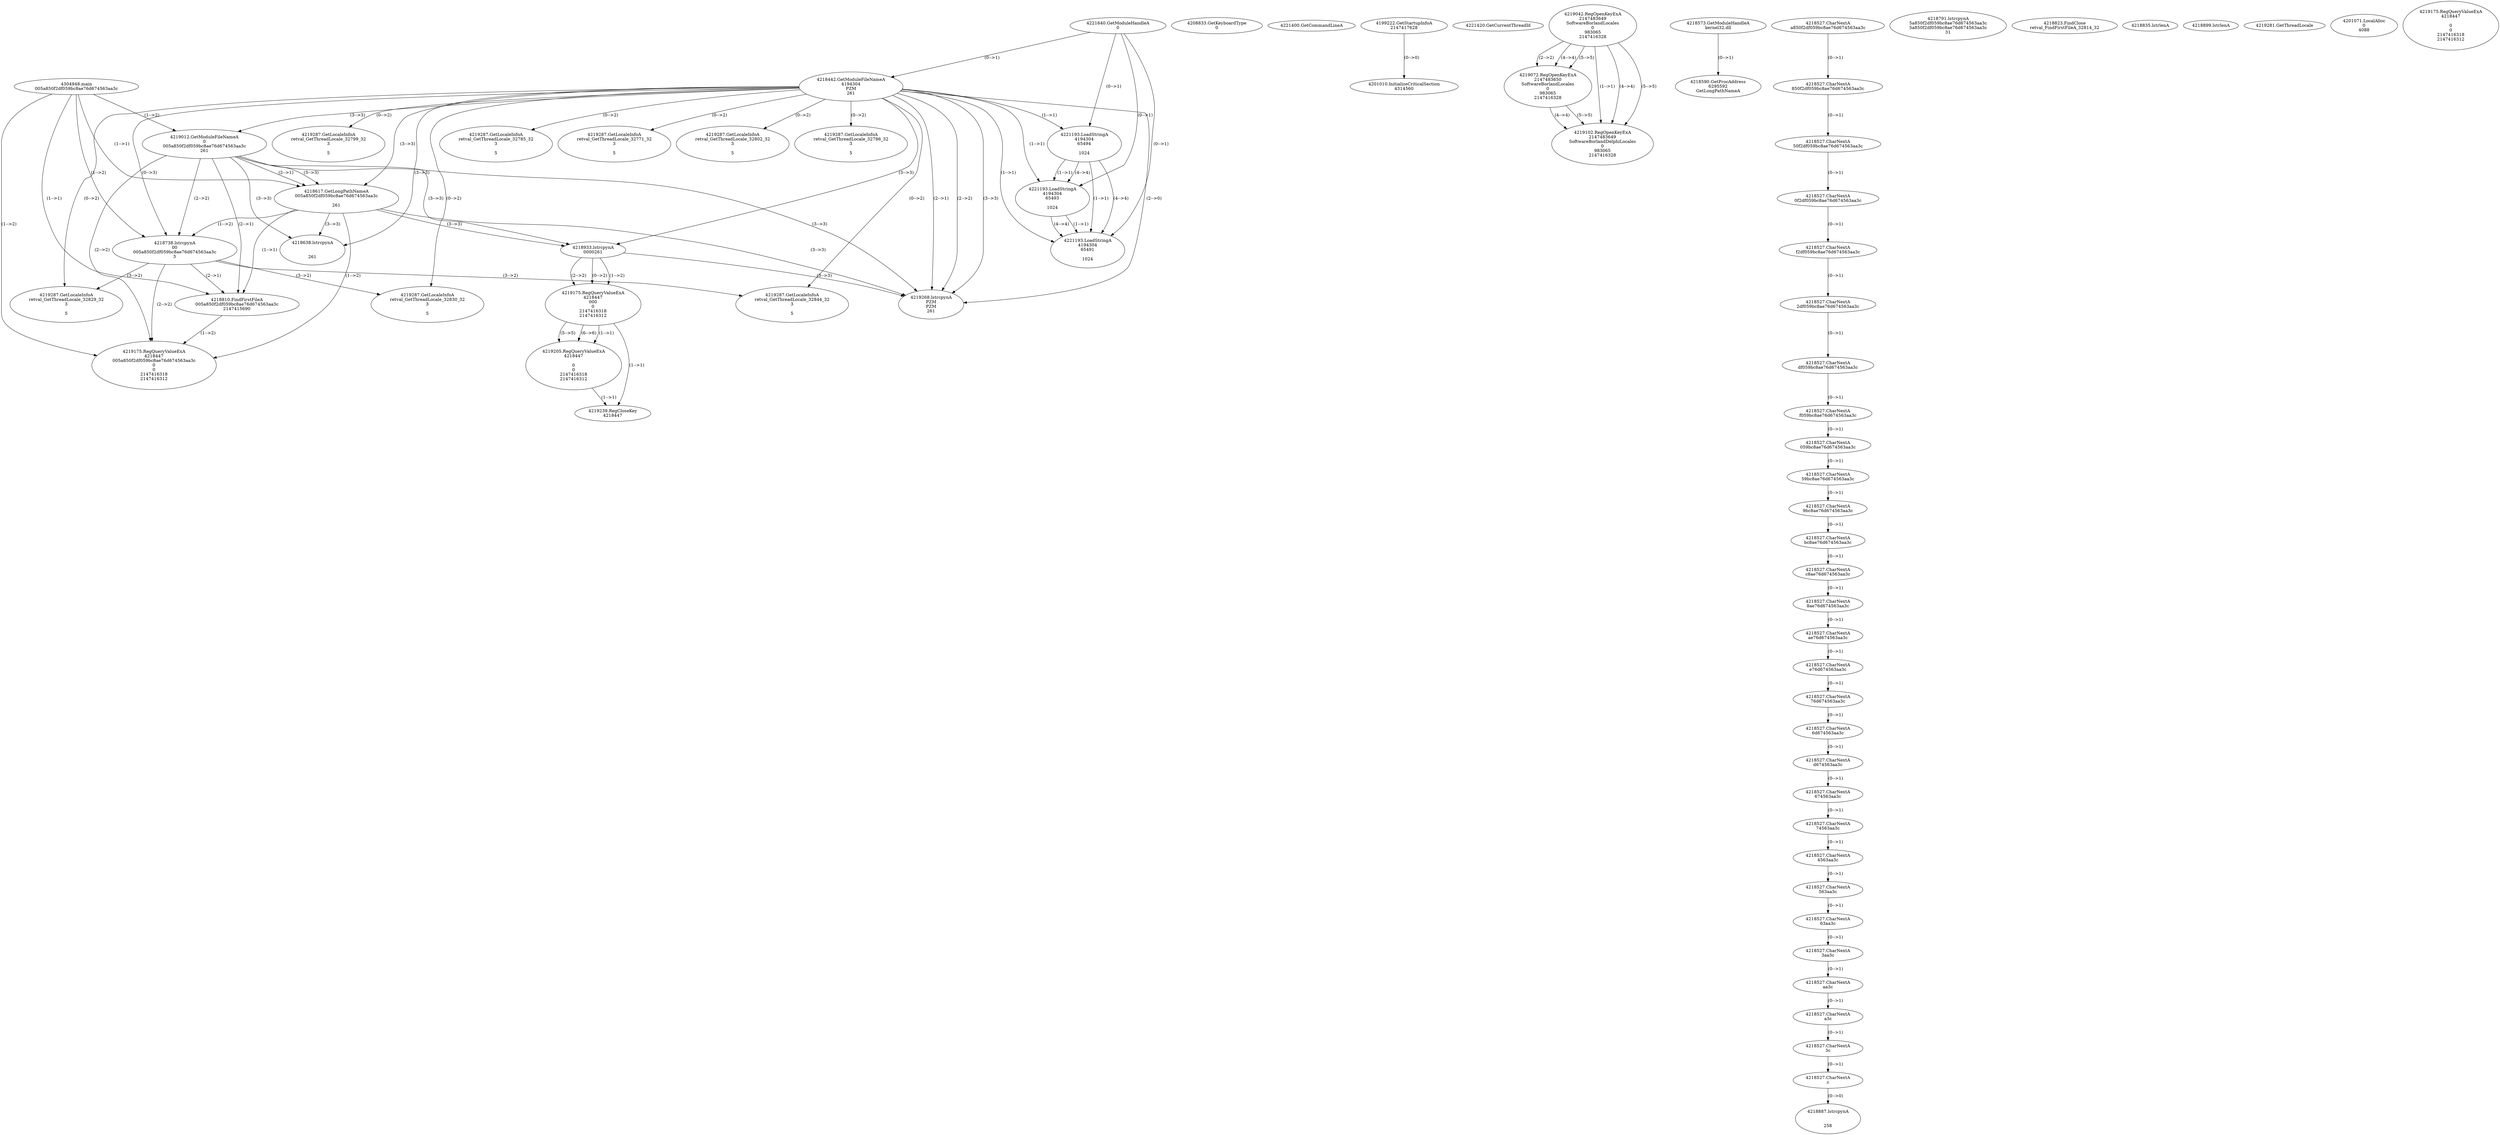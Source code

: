 // Global SCDG with merge call
digraph {
	0 [label="4304948.main
005a850f2df059bc8ae76d674563aa3c"]
	1 [label="4221640.GetModuleHandleA
0"]
	2 [label="4208833.GetKeyboardType
0"]
	3 [label="4221400.GetCommandLineA
"]
	4 [label="4199222.GetStartupInfoA
2147417628"]
	5 [label="4221420.GetCurrentThreadId
"]
	6 [label="4218442.GetModuleFileNameA
4194304
PZM
261"]
	1 -> 6 [label="(0-->1)"]
	7 [label="4219012.GetModuleFileNameA
0
005a850f2df059bc8ae76d674563aa3c
261"]
	0 -> 7 [label="(1-->2)"]
	6 -> 7 [label="(3-->3)"]
	8 [label="4219042.RegOpenKeyExA
2147483649
Software\Borland\Locales
0
983065
2147416328"]
	9 [label="4219072.RegOpenKeyExA
2147483650
Software\Borland\Locales
0
983065
2147416328"]
	8 -> 9 [label="(2-->2)"]
	8 -> 9 [label="(4-->4)"]
	8 -> 9 [label="(5-->5)"]
	10 [label="4219102.RegOpenKeyExA
2147483649
Software\Borland\Delphi\Locales
0
983065
2147416328"]
	8 -> 10 [label="(1-->1)"]
	8 -> 10 [label="(4-->4)"]
	9 -> 10 [label="(4-->4)"]
	8 -> 10 [label="(5-->5)"]
	9 -> 10 [label="(5-->5)"]
	11 [label="4218573.GetModuleHandleA
kernel32.dll"]
	12 [label="4218590.GetProcAddress
6295592
GetLongPathNameA"]
	11 -> 12 [label="(0-->1)"]
	13 [label="4218617.GetLongPathNameA
005a850f2df059bc8ae76d674563aa3c

261"]
	0 -> 13 [label="(1-->1)"]
	7 -> 13 [label="(2-->1)"]
	6 -> 13 [label="(3-->3)"]
	7 -> 13 [label="(3-->3)"]
	14 [label="4218738.lstrcpynA
00
005a850f2df059bc8ae76d674563aa3c
3"]
	0 -> 14 [label="(1-->2)"]
	7 -> 14 [label="(2-->2)"]
	13 -> 14 [label="(1-->2)"]
	6 -> 14 [label="(0-->3)"]
	15 [label="4218527.CharNextA
a850f2df059bc8ae76d674563aa3c"]
	16 [label="4218527.CharNextA
850f2df059bc8ae76d674563aa3c"]
	15 -> 16 [label="(0-->1)"]
	17 [label="4218527.CharNextA
50f2df059bc8ae76d674563aa3c"]
	16 -> 17 [label="(0-->1)"]
	18 [label="4218527.CharNextA
0f2df059bc8ae76d674563aa3c"]
	17 -> 18 [label="(0-->1)"]
	19 [label="4218527.CharNextA
f2df059bc8ae76d674563aa3c"]
	18 -> 19 [label="(0-->1)"]
	20 [label="4218527.CharNextA
2df059bc8ae76d674563aa3c"]
	19 -> 20 [label="(0-->1)"]
	21 [label="4218527.CharNextA
df059bc8ae76d674563aa3c"]
	20 -> 21 [label="(0-->1)"]
	22 [label="4218527.CharNextA
f059bc8ae76d674563aa3c"]
	21 -> 22 [label="(0-->1)"]
	23 [label="4218527.CharNextA
059bc8ae76d674563aa3c"]
	22 -> 23 [label="(0-->1)"]
	24 [label="4218527.CharNextA
59bc8ae76d674563aa3c"]
	23 -> 24 [label="(0-->1)"]
	25 [label="4218527.CharNextA
9bc8ae76d674563aa3c"]
	24 -> 25 [label="(0-->1)"]
	26 [label="4218527.CharNextA
bc8ae76d674563aa3c"]
	25 -> 26 [label="(0-->1)"]
	27 [label="4218527.CharNextA
c8ae76d674563aa3c"]
	26 -> 27 [label="(0-->1)"]
	28 [label="4218527.CharNextA
8ae76d674563aa3c"]
	27 -> 28 [label="(0-->1)"]
	29 [label="4218527.CharNextA
ae76d674563aa3c"]
	28 -> 29 [label="(0-->1)"]
	30 [label="4218527.CharNextA
e76d674563aa3c"]
	29 -> 30 [label="(0-->1)"]
	31 [label="4218527.CharNextA
76d674563aa3c"]
	30 -> 31 [label="(0-->1)"]
	32 [label="4218527.CharNextA
6d674563aa3c"]
	31 -> 32 [label="(0-->1)"]
	33 [label="4218527.CharNextA
d674563aa3c"]
	32 -> 33 [label="(0-->1)"]
	34 [label="4218527.CharNextA
674563aa3c"]
	33 -> 34 [label="(0-->1)"]
	35 [label="4218527.CharNextA
74563aa3c"]
	34 -> 35 [label="(0-->1)"]
	36 [label="4218527.CharNextA
4563aa3c"]
	35 -> 36 [label="(0-->1)"]
	37 [label="4218527.CharNextA
563aa3c"]
	36 -> 37 [label="(0-->1)"]
	38 [label="4218527.CharNextA
63aa3c"]
	37 -> 38 [label="(0-->1)"]
	39 [label="4218527.CharNextA
3aa3c"]
	38 -> 39 [label="(0-->1)"]
	40 [label="4218527.CharNextA
aa3c"]
	39 -> 40 [label="(0-->1)"]
	41 [label="4218527.CharNextA
a3c"]
	40 -> 41 [label="(0-->1)"]
	42 [label="4218527.CharNextA
3c"]
	41 -> 42 [label="(0-->1)"]
	43 [label="4218527.CharNextA
c"]
	42 -> 43 [label="(0-->1)"]
	44 [label="4218791.lstrcpynA
5a850f2df059bc8ae76d674563aa3c
5a850f2df059bc8ae76d674563aa3c
31"]
	45 [label="4218810.FindFirstFileA
005a850f2df059bc8ae76d674563aa3c
2147415690"]
	0 -> 45 [label="(1-->1)"]
	7 -> 45 [label="(2-->1)"]
	13 -> 45 [label="(1-->1)"]
	14 -> 45 [label="(2-->1)"]
	46 [label="4218823.FindClose
retval_FindFirstFileA_32814_32"]
	47 [label="4218835.lstrlenA
"]
	48 [label="4218887.lstrcpynA


258"]
	43 -> 48 [label="(0-->0)"]
	49 [label="4218899.lstrlenA
"]
	50 [label="4218933.lstrcpynA
00\
00\
261"]
	6 -> 50 [label="(3-->3)"]
	7 -> 50 [label="(3-->3)"]
	13 -> 50 [label="(3-->3)"]
	51 [label="4219175.RegQueryValueExA
4218447
00\
0
0
2147416318
2147416312"]
	50 -> 51 [label="(1-->2)"]
	50 -> 51 [label="(2-->2)"]
	50 -> 51 [label="(0-->2)"]
	52 [label="4219205.RegQueryValueExA
4218447

0
0
2147416318
2147416312"]
	51 -> 52 [label="(1-->1)"]
	51 -> 52 [label="(5-->5)"]
	51 -> 52 [label="(6-->6)"]
	53 [label="4219239.RegCloseKey
4218447"]
	51 -> 53 [label="(1-->1)"]
	52 -> 53 [label="(1-->1)"]
	54 [label="4219268.lstrcpynA
PZM
PZM
261"]
	6 -> 54 [label="(2-->1)"]
	6 -> 54 [label="(2-->2)"]
	6 -> 54 [label="(3-->3)"]
	7 -> 54 [label="(3-->3)"]
	13 -> 54 [label="(3-->3)"]
	50 -> 54 [label="(3-->3)"]
	6 -> 54 [label="(2-->0)"]
	55 [label="4219281.GetThreadLocale
"]
	56 [label="4219287.GetLocaleInfoA
retval_GetThreadLocale_32829_32
3

5"]
	6 -> 56 [label="(0-->2)"]
	14 -> 56 [label="(3-->2)"]
	57 [label="4221193.LoadStringA
4194304
65494

1024"]
	1 -> 57 [label="(0-->1)"]
	6 -> 57 [label="(1-->1)"]
	58 [label="4201010.InitializeCriticalSection
4314560"]
	4 -> 58 [label="(0-->0)"]
	59 [label="4201071.LocalAlloc
0
4088"]
	60 [label="4218638.lstrcpynA


261"]
	6 -> 60 [label="(3-->3)"]
	7 -> 60 [label="(3-->3)"]
	13 -> 60 [label="(3-->3)"]
	61 [label="4219175.RegQueryValueExA
4218447

0
0
2147416318
2147416312"]
	62 [label="4219287.GetLocaleInfoA
retval_GetThreadLocale_32799_32
3

5"]
	6 -> 62 [label="(0-->2)"]
	63 [label="4221193.LoadStringA
4194304
65493

1024"]
	1 -> 63 [label="(0-->1)"]
	6 -> 63 [label="(1-->1)"]
	57 -> 63 [label="(1-->1)"]
	57 -> 63 [label="(4-->4)"]
	64 [label="4219175.RegQueryValueExA
4218447
005a850f2df059bc8ae76d674563aa3c
0
0
2147416318
2147416312"]
	0 -> 64 [label="(1-->2)"]
	7 -> 64 [label="(2-->2)"]
	13 -> 64 [label="(1-->2)"]
	14 -> 64 [label="(2-->2)"]
	45 -> 64 [label="(1-->2)"]
	65 [label="4219287.GetLocaleInfoA
retval_GetThreadLocale_32844_32
3

5"]
	6 -> 65 [label="(0-->2)"]
	14 -> 65 [label="(3-->2)"]
	66 [label="4221193.LoadStringA
4194304
65491

1024"]
	1 -> 66 [label="(0-->1)"]
	6 -> 66 [label="(1-->1)"]
	57 -> 66 [label="(1-->1)"]
	63 -> 66 [label="(1-->1)"]
	57 -> 66 [label="(4-->4)"]
	63 -> 66 [label="(4-->4)"]
	67 [label="4219287.GetLocaleInfoA
retval_GetThreadLocale_32785_32
3

5"]
	6 -> 67 [label="(0-->2)"]
	68 [label="4219287.GetLocaleInfoA
retval_GetThreadLocale_32771_32
3

5"]
	6 -> 68 [label="(0-->2)"]
	69 [label="4219287.GetLocaleInfoA
retval_GetThreadLocale_32802_32
3

5"]
	6 -> 69 [label="(0-->2)"]
	70 [label="4219287.GetLocaleInfoA
retval_GetThreadLocale_32786_32
3

5"]
	6 -> 70 [label="(0-->2)"]
	71 [label="4219287.GetLocaleInfoA
retval_GetThreadLocale_32830_32
3

5"]
	6 -> 71 [label="(0-->2)"]
	14 -> 71 [label="(3-->2)"]
}
